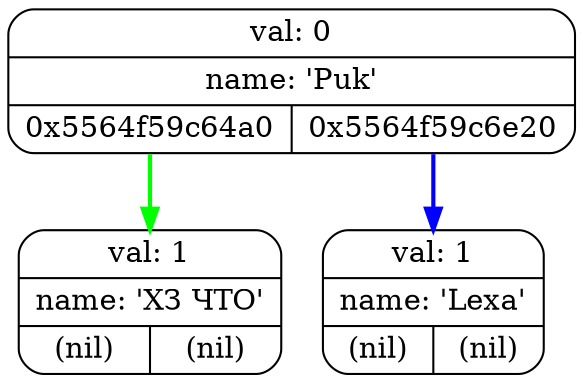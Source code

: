 digraph G{
   rankdir=TB;
   NODE0x5564f59c64a0[pin=true,shape="Mrecord",label="{val: 1 | name: 'ХЗ ЧТО' | {<left> (nil) | <right> (nil)}}"];
   NODE0x5564f59c6e20[pin=true,shape="Mrecord",label="{val: 1 | name: 'Lexa' | {<left> (nil) | <right> (nil)}}"];
   NODE0x5564f59c6e60[pin=true,shape="Mrecord",label="{val: 0 | name: 'Puk' | {<left> 0x5564f59c64a0 | <right> 0x5564f59c6e20}}"];
   NODE0x5564f59c6e60:left -> NODE0x5564f59c64a0 [color="green",penwidth=2];
   NODE0x5564f59c6e60:right -> NODE0x5564f59c6e20 [color="blue",penwidth=2];
}